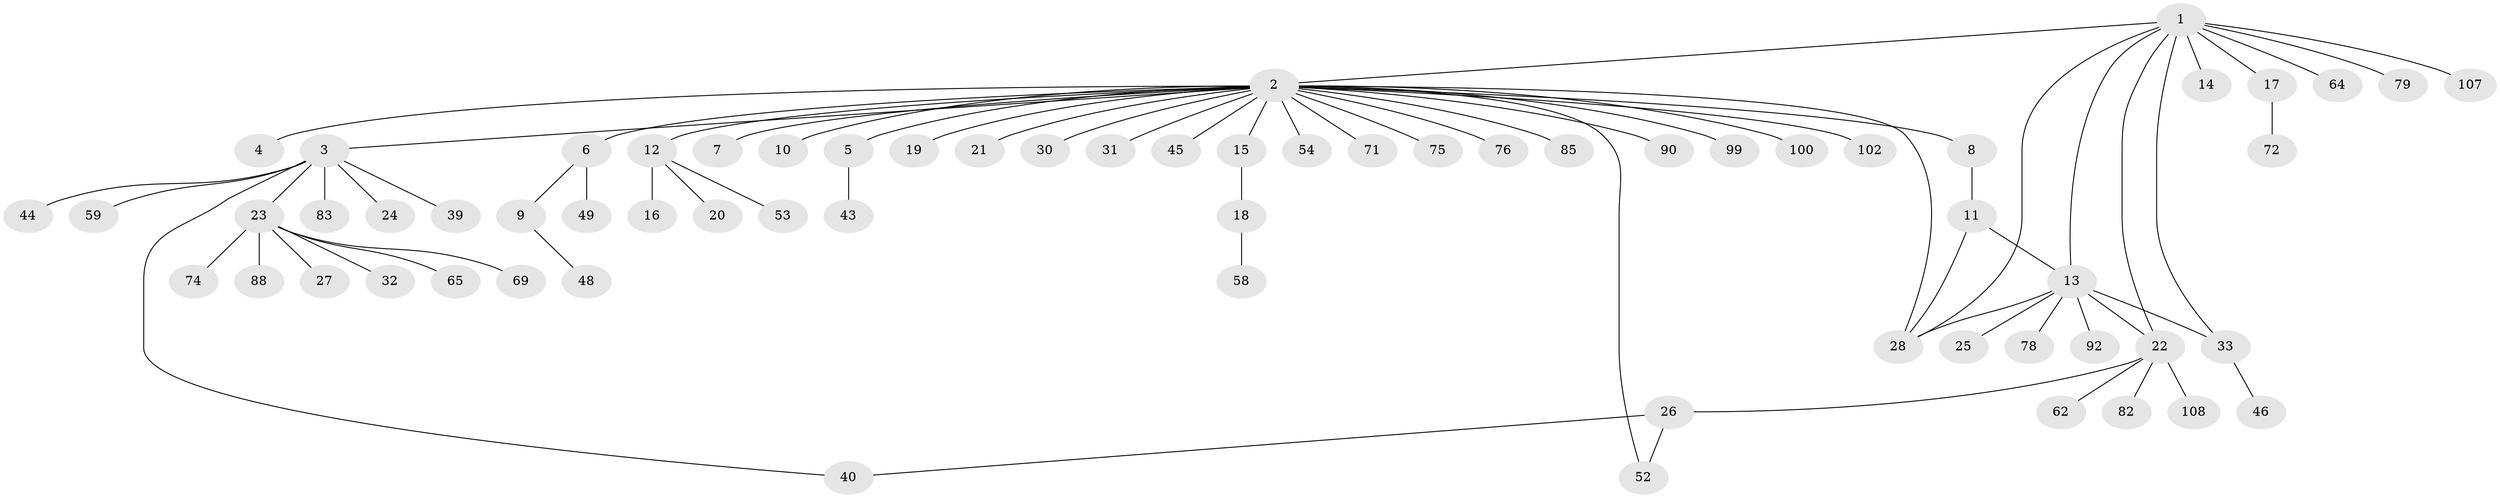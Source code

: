 // original degree distribution, {10: 0.017857142857142856, 26: 0.008928571428571428, 8: 0.017857142857142856, 1: 0.6696428571428571, 5: 0.03571428571428571, 3: 0.08035714285714286, 6: 0.03571428571428571, 2: 0.13392857142857142}
// Generated by graph-tools (version 1.1) at 2025/18/03/04/25 18:18:28]
// undirected, 67 vertices, 74 edges
graph export_dot {
graph [start="1"]
  node [color=gray90,style=filled];
  1;
  2;
  3;
  4;
  5 [super="+110+80+63"];
  6;
  7;
  8 [super="+91"];
  9 [super="+103+35+56"];
  10;
  11 [super="+96+105"];
  12 [super="+94+73"];
  13 [super="+50+47+51"];
  14;
  15;
  16 [super="+112"];
  17 [super="+29"];
  18;
  19 [super="+55"];
  20;
  21;
  22;
  23 [super="+34"];
  24;
  25 [super="+106+57"];
  26 [super="+81+61+97+38+36"];
  27;
  28 [super="+42"];
  30;
  31;
  32;
  33 [super="+37+77+41"];
  39;
  40 [super="+104"];
  43 [super="+84"];
  44;
  45;
  46;
  48;
  49;
  52 [super="+68+86+89"];
  53;
  54;
  58;
  59;
  62;
  64;
  65 [super="+66+70"];
  69;
  71;
  72;
  74;
  75;
  76;
  78;
  79;
  82;
  83;
  85;
  88;
  90;
  92;
  99;
  100;
  102 [super="+109"];
  107;
  108;
  1 -- 2;
  1 -- 13;
  1 -- 14;
  1 -- 17;
  1 -- 22;
  1 -- 28;
  1 -- 33;
  1 -- 64;
  1 -- 79;
  1 -- 107;
  2 -- 3;
  2 -- 4;
  2 -- 5;
  2 -- 6;
  2 -- 7;
  2 -- 8;
  2 -- 10;
  2 -- 12;
  2 -- 15;
  2 -- 19;
  2 -- 21;
  2 -- 30;
  2 -- 31;
  2 -- 45;
  2 -- 52;
  2 -- 54;
  2 -- 71;
  2 -- 75;
  2 -- 76;
  2 -- 85;
  2 -- 90;
  2 -- 99;
  2 -- 100;
  2 -- 102;
  2 -- 28;
  3 -- 23;
  3 -- 24;
  3 -- 39;
  3 -- 40;
  3 -- 44;
  3 -- 59;
  3 -- 83;
  5 -- 43;
  6 -- 9;
  6 -- 49;
  8 -- 11;
  9 -- 48;
  11 -- 28;
  11 -- 13;
  12 -- 16;
  12 -- 20;
  12 -- 53;
  13 -- 22;
  13 -- 25;
  13 -- 33;
  13 -- 78;
  13 -- 92;
  13 -- 28;
  15 -- 18;
  17 -- 72;
  18 -- 58;
  22 -- 26;
  22 -- 62;
  22 -- 82;
  22 -- 108;
  23 -- 27;
  23 -- 32;
  23 -- 65;
  23 -- 69;
  23 -- 74;
  23 -- 88;
  26 -- 52;
  26 -- 40;
  33 -- 46;
}
